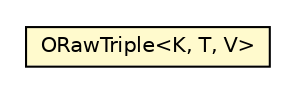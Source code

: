#!/usr/local/bin/dot
#
# Class diagram 
# Generated by UMLGraph version R5_6-24-gf6e263 (http://www.umlgraph.org/)
#

digraph G {
	edge [fontname="Helvetica",fontsize=10,labelfontname="Helvetica",labelfontsize=10];
	node [fontname="Helvetica",fontsize=10,shape=plaintext];
	nodesep=0.25;
	ranksep=0.5;
	// com.orientechnologies.common.util.ORawTriple<K, T, V>
	c5236572 [label=<<table title="com.orientechnologies.common.util.ORawTriple" border="0" cellborder="1" cellspacing="0" cellpadding="2" port="p" bgcolor="lemonChiffon" href="./ORawTriple.html">
		<tr><td><table border="0" cellspacing="0" cellpadding="1">
<tr><td align="center" balign="center"> ORawTriple&lt;K, T, V&gt; </td></tr>
		</table></td></tr>
		</table>>, URL="./ORawTriple.html", fontname="Helvetica", fontcolor="black", fontsize=10.0];
}

